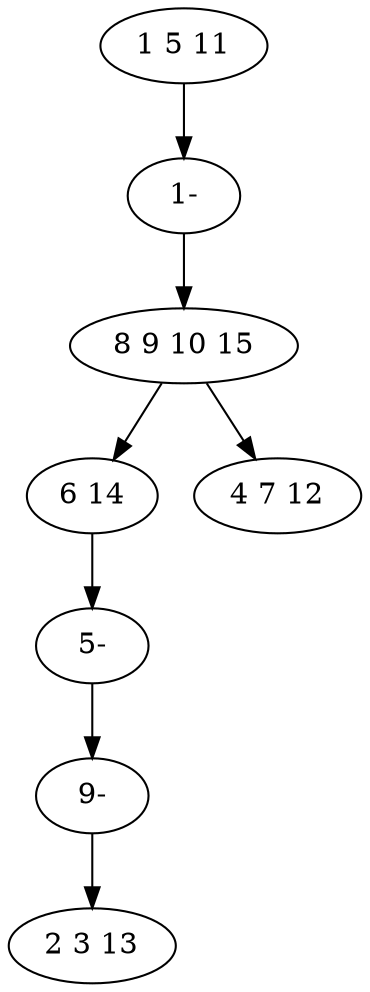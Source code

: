 digraph true_tree {
	"0" -> "5"
	"1" -> "2"
	"1" -> "3"
	"2" -> "6"
	"5" -> "1"
	"6" -> "7"
	"7" -> "4"
	"0" [label="1 5 11"];
	"1" [label="8 9 10 15"];
	"2" [label="6 14"];
	"3" [label="4 7 12"];
	"4" [label="2 3 13"];
	"5" [label="1-"];
	"6" [label="5-"];
	"7" [label="9-"];
}
